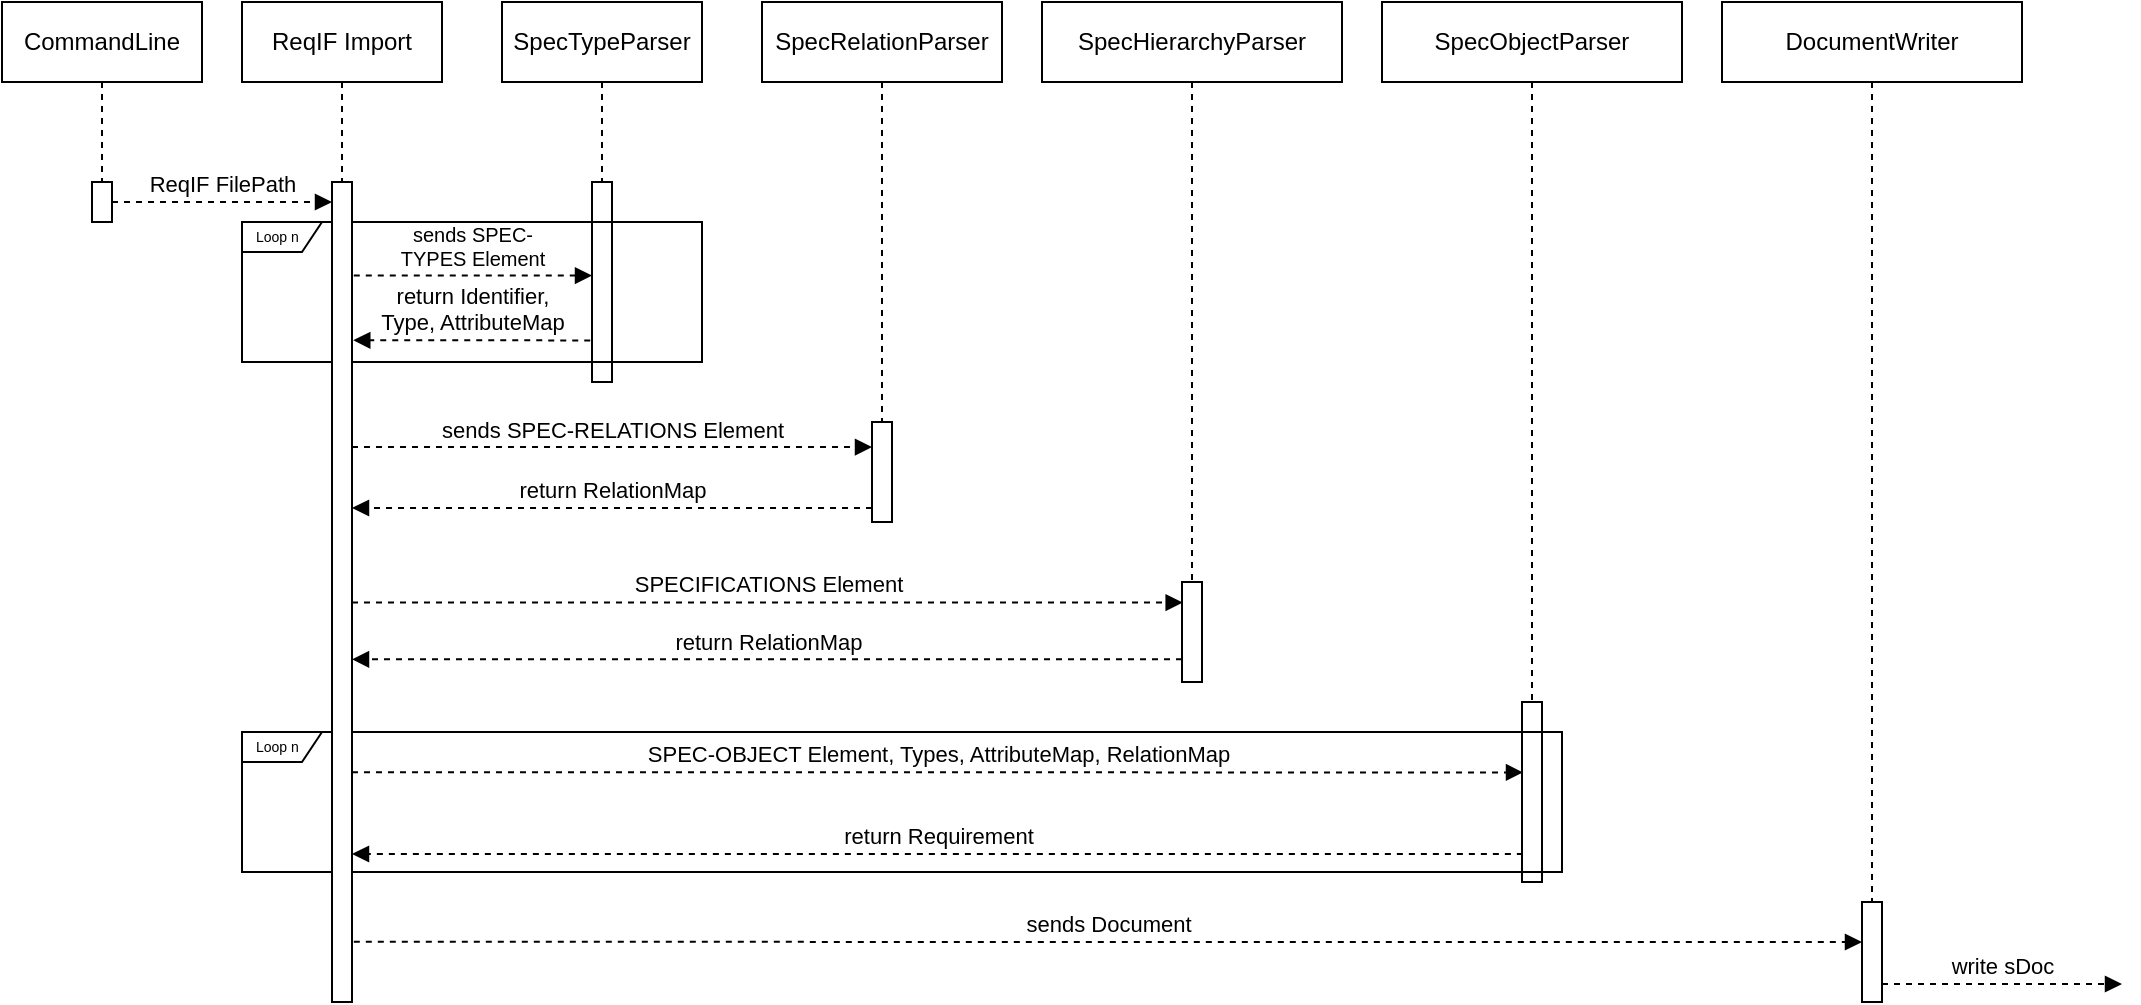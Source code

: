 <mxfile version="15.5.9" type="google"><diagram id="XVGyDFsD5LSm1J0_LSPH" name="Page-1"><mxGraphModel dx="1422" dy="720" grid="1" gridSize="10" guides="1" tooltips="1" connect="1" arrows="1" fold="1" page="1" pageScale="1" pageWidth="827" pageHeight="1169" math="0" shadow="0"><root><mxCell id="0"/><mxCell id="1" parent="0"/><mxCell id="xHRA2evi_tj7K_psU8YL-62" value="&lt;div style=&quot;font-size: 7px&quot;&gt;&lt;font style=&quot;font-size: 7px&quot;&gt;Loop n&lt;/font&gt;&lt;/div&gt;" style="shape=umlFrame;whiteSpace=wrap;html=1;width=40;height=15;boundedLbl=1;verticalAlign=middle;align=left;spacingLeft=5;fillColor=none;" vertex="1" parent="1"><mxGeometry x="270" y="585" width="660" height="70" as="geometry"/></mxCell><mxCell id="xHRA2evi_tj7K_psU8YL-14" value="SpecTypeParser" style="shape=umlLifeline;perimeter=lifelinePerimeter;whiteSpace=wrap;html=1;container=1;collapsible=0;recursiveResize=0;outlineConnect=0;" vertex="1" parent="1"><mxGeometry x="400" y="220" width="100" height="90" as="geometry"/></mxCell><mxCell id="xHRA2evi_tj7K_psU8YL-51" value="&lt;div style=&quot;font-size: 7px&quot;&gt;&lt;font style=&quot;font-size: 7px&quot;&gt;Loop n&lt;/font&gt;&lt;/div&gt;" style="shape=umlFrame;whiteSpace=wrap;html=1;width=40;height=15;boundedLbl=1;verticalAlign=middle;align=left;spacingLeft=5;fillColor=none;" vertex="1" parent="xHRA2evi_tj7K_psU8YL-14"><mxGeometry x="-130" y="110" width="230" height="70" as="geometry"/></mxCell><mxCell id="xHRA2evi_tj7K_psU8YL-15" value="" style="html=1;points=[];perimeter=orthogonalPerimeter;fillColor=none;" vertex="1" parent="xHRA2evi_tj7K_psU8YL-14"><mxGeometry x="45" y="90" width="10" height="100" as="geometry"/></mxCell><mxCell id="xHRA2evi_tj7K_psU8YL-31" value="SpecRelationParser" style="shape=umlLifeline;perimeter=lifelinePerimeter;whiteSpace=wrap;html=1;container=1;collapsible=0;recursiveResize=0;outlineConnect=0;" vertex="1" parent="1"><mxGeometry x="530" y="220" width="120" height="210" as="geometry"/></mxCell><mxCell id="xHRA2evi_tj7K_psU8YL-32" value="" style="html=1;points=[];perimeter=orthogonalPerimeter;fillColor=none;" vertex="1" parent="xHRA2evi_tj7K_psU8YL-31"><mxGeometry x="55" y="210" width="10" height="50" as="geometry"/></mxCell><mxCell id="xHRA2evi_tj7K_psU8YL-33" value="SpecHierarchyParser" style="shape=umlLifeline;perimeter=lifelinePerimeter;whiteSpace=wrap;html=1;container=1;collapsible=0;recursiveResize=0;outlineConnect=0;" vertex="1" parent="1"><mxGeometry x="670" y="220" width="150" height="290" as="geometry"/></mxCell><mxCell id="xHRA2evi_tj7K_psU8YL-34" value="" style="html=1;points=[];perimeter=orthogonalPerimeter;fillColor=none;" vertex="1" parent="xHRA2evi_tj7K_psU8YL-33"><mxGeometry x="70" y="290" width="10" height="50" as="geometry"/></mxCell><mxCell id="xHRA2evi_tj7K_psU8YL-35" value="&lt;div&gt;SpecObjectParser&lt;/div&gt;" style="shape=umlLifeline;perimeter=lifelinePerimeter;whiteSpace=wrap;html=1;container=1;collapsible=0;recursiveResize=0;outlineConnect=0;" vertex="1" parent="1"><mxGeometry x="840" y="220" width="150" height="350" as="geometry"/></mxCell><mxCell id="xHRA2evi_tj7K_psU8YL-36" value="" style="html=1;points=[];perimeter=orthogonalPerimeter;fillColor=none;" vertex="1" parent="xHRA2evi_tj7K_psU8YL-35"><mxGeometry x="70" y="350" width="10" height="90" as="geometry"/></mxCell><mxCell id="xHRA2evi_tj7K_psU8YL-42" value="&lt;div&gt;CommandLine&lt;/div&gt;" style="shape=umlLifeline;perimeter=lifelinePerimeter;whiteSpace=wrap;html=1;container=1;collapsible=0;recursiveResize=0;outlineConnect=0;" vertex="1" parent="1"><mxGeometry x="150" y="220" width="100" height="90" as="geometry"/></mxCell><mxCell id="xHRA2evi_tj7K_psU8YL-43" value="" style="html=1;points=[];perimeter=orthogonalPerimeter;fillColor=none;" vertex="1" parent="xHRA2evi_tj7K_psU8YL-42"><mxGeometry x="45" y="90" width="10" height="20" as="geometry"/></mxCell><mxCell id="xHRA2evi_tj7K_psU8YL-48" value="&lt;div&gt;return Identifier,&lt;/div&gt;&lt;div&gt;Type, AttributeMap&lt;/div&gt;" style="html=1;verticalAlign=bottom;labelBackgroundColor=none;endArrow=block;endFill=1;rounded=0;dashed=1;strokeWidth=1;fillColor=none;exitX=-0.088;exitY=0.682;exitDx=0;exitDy=0;exitPerimeter=0;entryX=1.064;entryY=0.193;entryDx=0;entryDy=0;entryPerimeter=0;" edge="1" parent="1" target="xHRA2evi_tj7K_psU8YL-17"><mxGeometry width="160" relative="1" as="geometry"><mxPoint x="444.12" y="389.2" as="sourcePoint"/><mxPoint x="330" y="389" as="targetPoint"/></mxGeometry></mxCell><mxCell id="xHRA2evi_tj7K_psU8YL-55" value="&lt;div style=&quot;font-size: 10px&quot;&gt;&lt;font style=&quot;font-size: 10px&quot;&gt;sends &lt;span style=&quot;color: rgb(0 , 0 , 0) ; font-weight: normal ; text-decoration: none ; font-family: &amp;#34;arial&amp;#34; ; font-style: normal&quot;&gt;SPEC-&lt;/span&gt;&lt;/font&gt;&lt;/div&gt;&lt;div style=&quot;font-size: 10px&quot;&gt;&lt;font style=&quot;font-size: 10px&quot;&gt;&lt;span style=&quot;color: rgb(0 , 0 , 0) ; font-weight: normal ; text-decoration: none ; font-family: &amp;#34;arial&amp;#34; ; font-style: normal&quot;&gt;TYPES Element&lt;/span&gt;&lt;/font&gt;&lt;/div&gt;" style="html=1;verticalAlign=bottom;labelBackgroundColor=none;endArrow=block;endFill=1;rounded=0;dashed=1;strokeWidth=1;fillColor=none;exitX=0.243;exitY=0.382;exitDx=0;exitDy=0;exitPerimeter=0;" edge="1" parent="1" source="xHRA2evi_tj7K_psU8YL-51"><mxGeometry width="160" relative="1" as="geometry"><mxPoint x="330" y="357" as="sourcePoint"/><mxPoint x="445" y="356.76" as="targetPoint"/></mxGeometry></mxCell><mxCell id="xHRA2evi_tj7K_psU8YL-56" value="&lt;div&gt;&lt;font style=&quot;font-size: 11px&quot;&gt;sends &lt;span style=&quot;color: rgb(0 , 0 , 0) ; font-weight: normal ; text-decoration: none ; font-family: &amp;#34;arial&amp;#34; ; font-style: normal&quot;&gt;SPEC-RELATIONS Element&lt;/span&gt;&lt;/font&gt;&lt;/div&gt;" style="html=1;verticalAlign=bottom;labelBackgroundColor=none;endArrow=block;endFill=1;rounded=0;dashed=1;strokeWidth=1;fillColor=none;" edge="1" parent="1" source="xHRA2evi_tj7K_psU8YL-17"><mxGeometry width="160" relative="1" as="geometry"><mxPoint x="340" y="443" as="sourcePoint"/><mxPoint x="585" y="442.52" as="targetPoint"/></mxGeometry></mxCell><mxCell id="xHRA2evi_tj7K_psU8YL-57" value="return RelationMap" style="html=1;verticalAlign=bottom;labelBackgroundColor=none;endArrow=block;endFill=1;rounded=0;dashed=1;strokeWidth=1;fillColor=none;" edge="1" parent="1" target="xHRA2evi_tj7K_psU8YL-17"><mxGeometry width="160" relative="1" as="geometry"><mxPoint x="585" y="473" as="sourcePoint"/><mxPoint x="340" y="473" as="targetPoint"/></mxGeometry></mxCell><mxCell id="xHRA2evi_tj7K_psU8YL-58" value="&lt;font style=&quot;font-size: 11px&quot;&gt;&lt;span style=&quot;color: rgb(0 , 0 , 0) ; font-weight: normal ; text-decoration: none ; font-family: &amp;#34;arial&amp;#34; ; font-style: normal&quot;&gt;SPECIFICATIONS Element&lt;/span&gt;&lt;/font&gt;" style="html=1;verticalAlign=bottom;labelBackgroundColor=none;endArrow=block;endFill=1;rounded=0;dashed=1;strokeWidth=1;fillColor=none;entryX=0.033;entryY=0.206;entryDx=0;entryDy=0;entryPerimeter=0;" edge="1" parent="1" source="xHRA2evi_tj7K_psU8YL-17" target="xHRA2evi_tj7K_psU8YL-34"><mxGeometry width="160" relative="1" as="geometry"><mxPoint x="311.94" y="520.0" as="sourcePoint"/><mxPoint x="650" y="520" as="targetPoint"/></mxGeometry></mxCell><mxCell id="xHRA2evi_tj7K_psU8YL-59" value="return RelationMap" style="html=1;verticalAlign=bottom;labelBackgroundColor=none;endArrow=block;endFill=1;rounded=0;dashed=1;strokeWidth=1;fillColor=none;exitX=0;exitY=0.773;exitDx=0;exitDy=0;exitPerimeter=0;" edge="1" parent="1" source="xHRA2evi_tj7K_psU8YL-34" target="xHRA2evi_tj7K_psU8YL-17"><mxGeometry width="160" relative="1" as="geometry"><mxPoint x="590" y="550.48" as="sourcePoint"/><mxPoint x="310" y="550.48" as="targetPoint"/></mxGeometry></mxCell><mxCell id="xHRA2evi_tj7K_psU8YL-44" value="&lt;div&gt;ReqIF FilePath&lt;/div&gt;" style="html=1;verticalAlign=bottom;labelBackgroundColor=none;endArrow=block;endFill=1;rounded=0;dashed=1;strokeWidth=1;fillColor=none;" edge="1" parent="1" source="xHRA2evi_tj7K_psU8YL-43" target="xHRA2evi_tj7K_psU8YL-17"><mxGeometry width="160" relative="1" as="geometry"><mxPoint x="160" y="320" as="sourcePoint"/><mxPoint x="295" y="320" as="targetPoint"/></mxGeometry></mxCell><mxCell id="xHRA2evi_tj7K_psU8YL-60" value="&lt;font style=&quot;font-size: 11px&quot;&gt;&lt;span style=&quot;color: rgb(0 , 0 , 0) ; font-weight: normal ; text-decoration: none ; font-family: &amp;#34;arial&amp;#34; ; font-style: normal&quot;&gt;SPEC-OBJECT Element, Types, AttributeMap, RelationMap&lt;/span&gt;&lt;/font&gt;" style="html=1;verticalAlign=bottom;labelBackgroundColor=none;endArrow=block;endFill=1;rounded=0;dashed=1;strokeWidth=1;fillColor=none;entryX=0.05;entryY=0.235;entryDx=0;entryDy=0;entryPerimeter=0;" edge="1" parent="1"><mxGeometry width="160" relative="1" as="geometry"><mxPoint x="325" y="605.16" as="sourcePoint"/><mxPoint x="910.5" y="605.2" as="targetPoint"/></mxGeometry></mxCell><mxCell id="xHRA2evi_tj7K_psU8YL-61" value="&lt;div&gt;return Requirement&lt;/div&gt;" style="html=1;verticalAlign=bottom;labelBackgroundColor=none;endArrow=block;endFill=1;rounded=0;dashed=1;strokeWidth=1;fillColor=none;exitX=0.043;exitY=0.575;exitDx=0;exitDy=0;exitPerimeter=0;" edge="1" parent="1"><mxGeometry width="160" relative="1" as="geometry"><mxPoint x="910.43" y="646" as="sourcePoint"/><mxPoint x="325.0" y="646" as="targetPoint"/></mxGeometry></mxCell><mxCell id="xHRA2evi_tj7K_psU8YL-63" value="&lt;div&gt;DocumentWriter&lt;/div&gt;" style="shape=umlLifeline;perimeter=lifelinePerimeter;whiteSpace=wrap;html=1;container=1;collapsible=0;recursiveResize=0;outlineConnect=0;" vertex="1" parent="1"><mxGeometry x="1010" y="220" width="150" height="450" as="geometry"/></mxCell><mxCell id="xHRA2evi_tj7K_psU8YL-64" value="" style="html=1;points=[];perimeter=orthogonalPerimeter;fillColor=none;" vertex="1" parent="xHRA2evi_tj7K_psU8YL-63"><mxGeometry x="70" y="450" width="10" height="50" as="geometry"/></mxCell><mxCell id="xHRA2evi_tj7K_psU8YL-65" value="sends Document " style="html=1;verticalAlign=bottom;labelBackgroundColor=none;endArrow=block;endFill=1;rounded=0;dashed=1;strokeWidth=1;fillColor=none;exitX=1.091;exitY=0.951;exitDx=0;exitDy=0;exitPerimeter=0;entryX=0;entryY=0.6;entryDx=0;entryDy=0;entryPerimeter=0;" edge="1" parent="1"><mxGeometry width="160" relative="1" as="geometry"><mxPoint x="325.91" y="689.91" as="sourcePoint"/><mxPoint x="1080" y="690" as="targetPoint"/></mxGeometry></mxCell><mxCell id="xHRA2evi_tj7K_psU8YL-68" value="write sDoc" style="html=1;verticalAlign=bottom;labelBackgroundColor=none;endArrow=block;endFill=1;rounded=0;dashed=1;strokeWidth=1;fillColor=none;exitX=1.091;exitY=0.951;exitDx=0;exitDy=0;exitPerimeter=0;" edge="1" parent="1"><mxGeometry width="160" relative="1" as="geometry"><mxPoint x="1090" y="711.0" as="sourcePoint"/><mxPoint x="1210" y="711" as="targetPoint"/></mxGeometry></mxCell><mxCell id="xHRA2evi_tj7K_psU8YL-16" value="&lt;div&gt;ReqIF Import&lt;/div&gt;" style="shape=umlLifeline;perimeter=lifelinePerimeter;whiteSpace=wrap;html=1;container=1;collapsible=0;recursiveResize=0;outlineConnect=0;" vertex="1" parent="1"><mxGeometry x="270" y="220" width="100" height="500" as="geometry"/></mxCell><mxCell id="xHRA2evi_tj7K_psU8YL-17" value="" style="html=1;points=[];perimeter=orthogonalPerimeter;" vertex="1" parent="xHRA2evi_tj7K_psU8YL-16"><mxGeometry x="45" y="90" width="10" height="410" as="geometry"/></mxCell></root></mxGraphModel></diagram></mxfile>